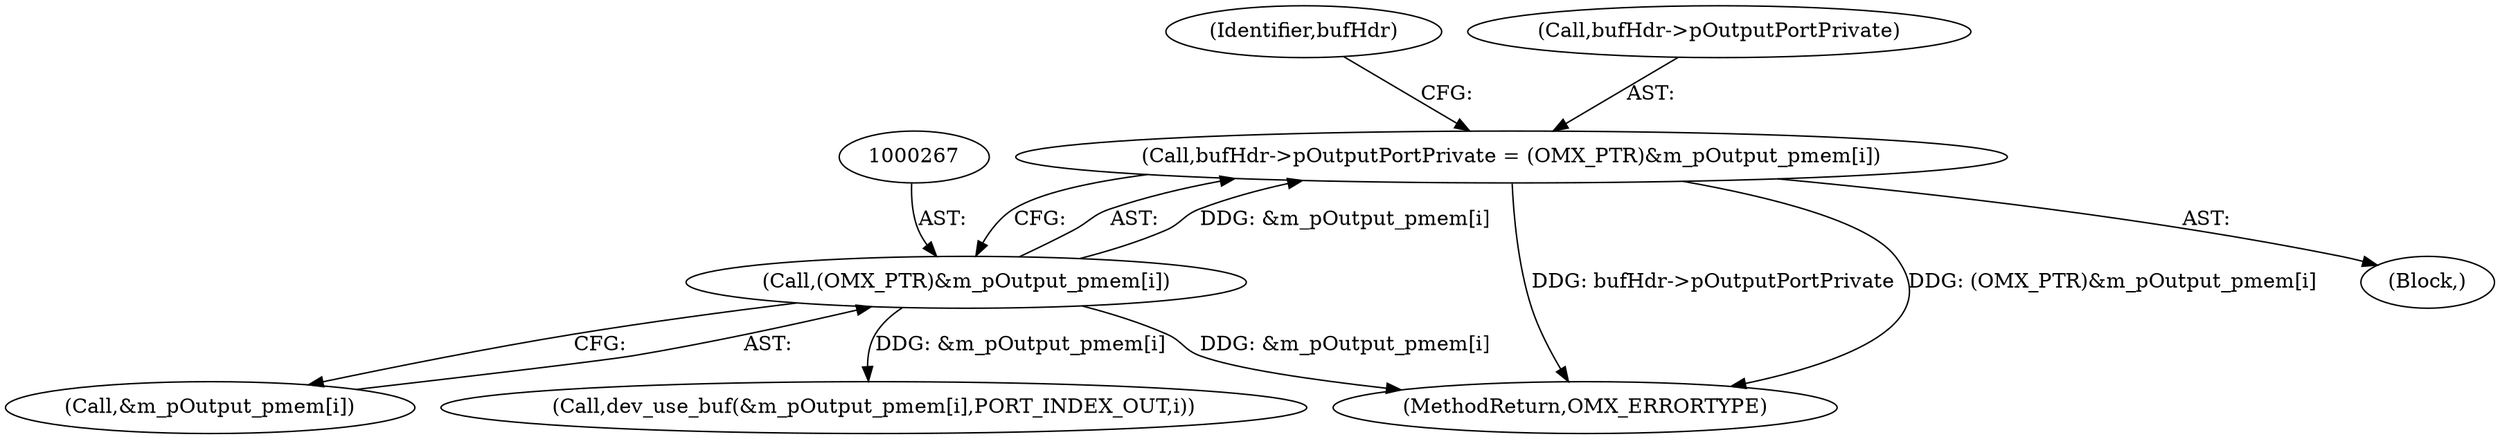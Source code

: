 digraph "0_Android_7558d03e6498e970b761aa44fff6b2c659202d95_0@pointer" {
"1000262" [label="(Call,bufHdr->pOutputPortPrivate = (OMX_PTR)&m_pOutput_pmem[i])"];
"1000266" [label="(Call,(OMX_PTR)&m_pOutput_pmem[i])"];
"1000274" [label="(Identifier,bufHdr)"];
"1000266" [label="(Call,(OMX_PTR)&m_pOutput_pmem[i])"];
"1000619" [label="(MethodReturn,OMX_ERRORTYPE)"];
"1000228" [label="(Block,)"];
"1000268" [label="(Call,&m_pOutput_pmem[i])"];
"1000263" [label="(Call,bufHdr->pOutputPortPrivate)"];
"1000594" [label="(Call,dev_use_buf(&m_pOutput_pmem[i],PORT_INDEX_OUT,i))"];
"1000262" [label="(Call,bufHdr->pOutputPortPrivate = (OMX_PTR)&m_pOutput_pmem[i])"];
"1000262" -> "1000228"  [label="AST: "];
"1000262" -> "1000266"  [label="CFG: "];
"1000263" -> "1000262"  [label="AST: "];
"1000266" -> "1000262"  [label="AST: "];
"1000274" -> "1000262"  [label="CFG: "];
"1000262" -> "1000619"  [label="DDG: bufHdr->pOutputPortPrivate"];
"1000262" -> "1000619"  [label="DDG: (OMX_PTR)&m_pOutput_pmem[i]"];
"1000266" -> "1000262"  [label="DDG: &m_pOutput_pmem[i]"];
"1000266" -> "1000268"  [label="CFG: "];
"1000267" -> "1000266"  [label="AST: "];
"1000268" -> "1000266"  [label="AST: "];
"1000266" -> "1000619"  [label="DDG: &m_pOutput_pmem[i]"];
"1000266" -> "1000594"  [label="DDG: &m_pOutput_pmem[i]"];
}
